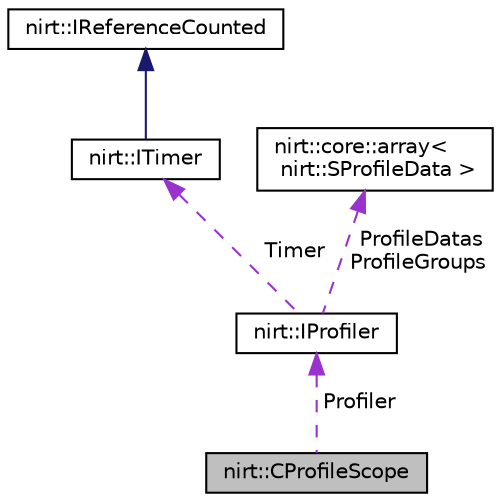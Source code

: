 digraph "nirt::CProfileScope"
{
 // LATEX_PDF_SIZE
  edge [fontname="Helvetica",fontsize="10",labelfontname="Helvetica",labelfontsize="10"];
  node [fontname="Helvetica",fontsize="10",shape=record];
  Node1 [label="nirt::CProfileScope",height=0.2,width=0.4,color="black", fillcolor="grey75", style="filled", fontcolor="black",tooltip="Class where the objects profile their own life-time."];
  Node2 -> Node1 [dir="back",color="darkorchid3",fontsize="10",style="dashed",label=" Profiler" ,fontname="Helvetica"];
  Node2 [label="nirt::IProfiler",height=0.2,width=0.4,color="black", fillcolor="white", style="filled",URL="$classnirt_1_1IProfiler.html",tooltip="Code-profiler. Please check the example in the Nirtcpp examples folder about how to use it."];
  Node3 -> Node2 [dir="back",color="darkorchid3",fontsize="10",style="dashed",label=" Timer" ,fontname="Helvetica"];
  Node3 [label="nirt::ITimer",height=0.2,width=0.4,color="black", fillcolor="white", style="filled",URL="$classnirt_1_1ITimer.html",tooltip="Interface for getting and manipulating the virtual time."];
  Node4 -> Node3 [dir="back",color="midnightblue",fontsize="10",style="solid",fontname="Helvetica"];
  Node4 [label="nirt::IReferenceCounted",height=0.2,width=0.4,color="black", fillcolor="white", style="filled",URL="$classnirt_1_1IReferenceCounted.html",tooltip="Base class of most objects of the Nirtcpp Engine."];
  Node5 -> Node2 [dir="back",color="darkorchid3",fontsize="10",style="dashed",label=" ProfileDatas\nProfileGroups" ,fontname="Helvetica"];
  Node5 [label="nirt::core::array\<\l nirt::SProfileData \>",height=0.2,width=0.4,color="black", fillcolor="white", style="filled",URL="$classnirt_1_1core_1_1array.html",tooltip=" "];
}

